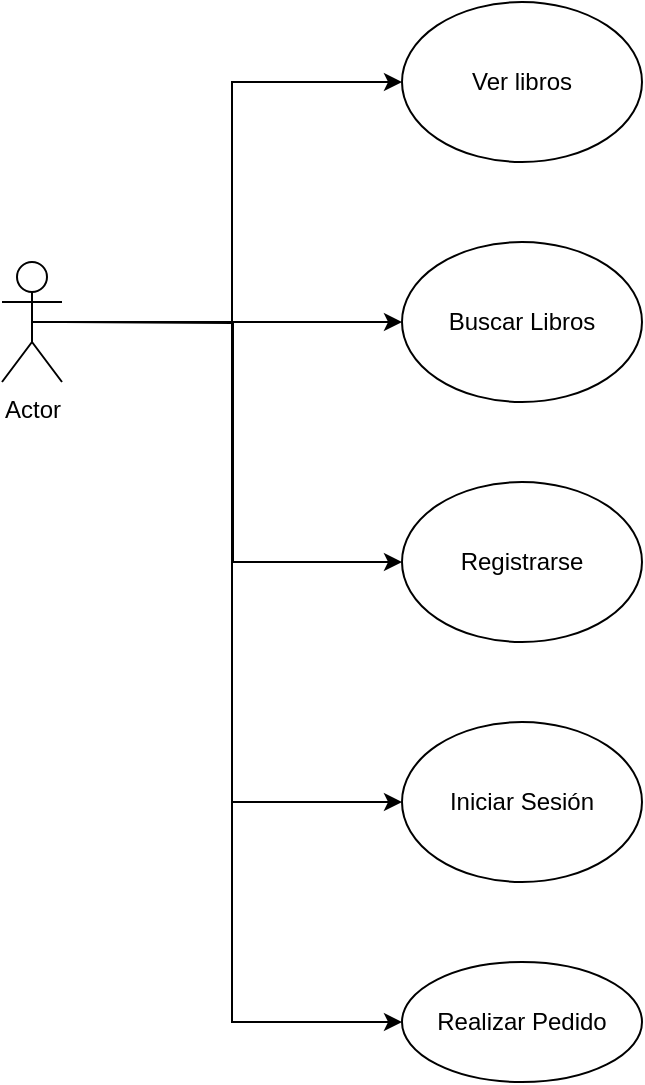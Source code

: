 <mxfile version="20.2.8" type="device"><diagram name="Page-1" id="e7e014a7-5840-1c2e-5031-d8a46d1fe8dd"><mxGraphModel dx="1102" dy="1583" grid="1" gridSize="10" guides="1" tooltips="1" connect="1" arrows="1" fold="1" page="1" pageScale="1" pageWidth="1169" pageHeight="826" background="none" math="0" shadow="0"><root><mxCell id="0"/><mxCell id="1" parent="0"/><mxCell id="SdbzpEZrT761LbebpJWV-42" style="edgeStyle=orthogonalEdgeStyle;rounded=0;orthogonalLoop=1;jettySize=auto;html=1;exitX=0.5;exitY=0.5;exitDx=0;exitDy=0;exitPerimeter=0;entryX=0;entryY=0.5;entryDx=0;entryDy=0;" edge="1" parent="1" source="SdbzpEZrT761LbebpJWV-41" target="SdbzpEZrT761LbebpJWV-43"><mxGeometry relative="1" as="geometry"><mxPoint x="250" y="-560" as="targetPoint"/></mxGeometry></mxCell><mxCell id="SdbzpEZrT761LbebpJWV-45" style="edgeStyle=orthogonalEdgeStyle;rounded=0;orthogonalLoop=1;jettySize=auto;html=1;" edge="1" parent="1" source="SdbzpEZrT761LbebpJWV-41" target="SdbzpEZrT761LbebpJWV-44"><mxGeometry relative="1" as="geometry"/></mxCell><mxCell id="SdbzpEZrT761LbebpJWV-49" style="edgeStyle=orthogonalEdgeStyle;rounded=0;orthogonalLoop=1;jettySize=auto;html=1;entryX=0;entryY=0.5;entryDx=0;entryDy=0;" edge="1" parent="1" target="SdbzpEZrT761LbebpJWV-46"><mxGeometry relative="1" as="geometry"><mxPoint x="90" y="-560" as="sourcePoint"/></mxGeometry></mxCell><mxCell id="SdbzpEZrT761LbebpJWV-50" style="edgeStyle=orthogonalEdgeStyle;rounded=0;orthogonalLoop=1;jettySize=auto;html=1;entryX=0;entryY=0.5;entryDx=0;entryDy=0;" edge="1" parent="1" source="SdbzpEZrT761LbebpJWV-41" target="SdbzpEZrT761LbebpJWV-47"><mxGeometry relative="1" as="geometry"/></mxCell><mxCell id="SdbzpEZrT761LbebpJWV-51" style="edgeStyle=orthogonalEdgeStyle;rounded=0;orthogonalLoop=1;jettySize=auto;html=1;entryX=0;entryY=0.5;entryDx=0;entryDy=0;" edge="1" parent="1" source="SdbzpEZrT761LbebpJWV-41" target="SdbzpEZrT761LbebpJWV-48"><mxGeometry relative="1" as="geometry"/></mxCell><mxCell id="SdbzpEZrT761LbebpJWV-41" value="Actor" style="shape=umlActor;verticalLabelPosition=bottom;verticalAlign=top;html=1;outlineConnect=0;" vertex="1" parent="1"><mxGeometry x="60" y="-590" width="30" height="60" as="geometry"/></mxCell><mxCell id="SdbzpEZrT761LbebpJWV-43" value="Ver libros" style="ellipse;whiteSpace=wrap;html=1;" vertex="1" parent="1"><mxGeometry x="260" y="-720" width="120" height="80" as="geometry"/></mxCell><mxCell id="SdbzpEZrT761LbebpJWV-44" value="Buscar Libros" style="ellipse;whiteSpace=wrap;html=1;" vertex="1" parent="1"><mxGeometry x="260" y="-600" width="120" height="80" as="geometry"/></mxCell><mxCell id="SdbzpEZrT761LbebpJWV-46" value="Registrarse" style="ellipse;whiteSpace=wrap;html=1;" vertex="1" parent="1"><mxGeometry x="260" y="-480" width="120" height="80" as="geometry"/></mxCell><mxCell id="SdbzpEZrT761LbebpJWV-47" value="Iniciar Sesión" style="ellipse;whiteSpace=wrap;html=1;" vertex="1" parent="1"><mxGeometry x="260" y="-360" width="120" height="80" as="geometry"/></mxCell><mxCell id="SdbzpEZrT761LbebpJWV-48" value="Realizar Pedido" style="ellipse;whiteSpace=wrap;html=1;" vertex="1" parent="1"><mxGeometry x="260" y="-240" width="120" height="60" as="geometry"/></mxCell></root></mxGraphModel></diagram></mxfile>